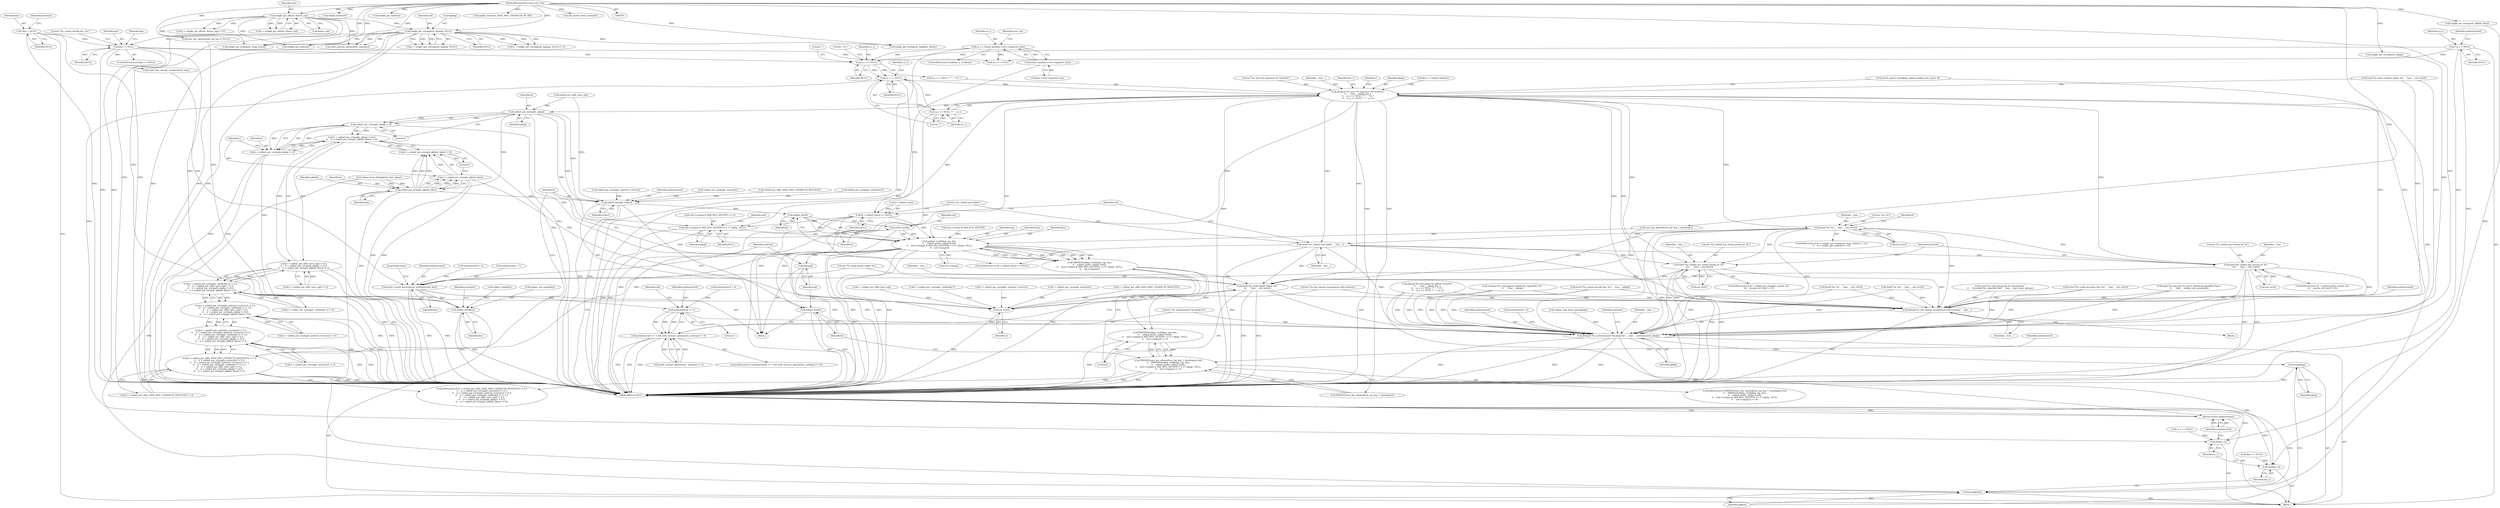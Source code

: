 digraph "1_src_779974d35b4859c07bc3cb8a12c74b43b0a7d1e0_1@pointer" {
"1000330" [label="(Call,ca_s == NULL)"];
"1000324" [label="(Call,ca_s == NULL)"];
"1000135" [label="(Call,*ca_s = NULL)"];
"1000307" [label="(Call,ca_s = format_key(key->cert->signature_key))"];
"1000309" [label="(Call,format_key(key->cert->signature_key))"];
"1000231" [label="(Call,key == NULL)"];
"1000122" [label="(Call,*key = NULL)"];
"1000178" [label="(Call,sshpkt_get_cstring(ssh, &pkalg, NULL))"];
"1000169" [label="(Call,sshpkt_get_u8(ssh, &have_sig))"];
"1000106" [label="(MethodParameterIn,struct ssh *ssh)"];
"1000318" [label="(Call,debug3(\"%s: have %s signature for %s%s%s\",\n\t\t    __func__, pkalg, key_s,\n\t\t    ca_s == NULL ? \"\" : \" CA \",\n\t\t    ca_s == NULL ? \"\" : ca_s))"];
"1000353" [label="(Call,fatal(\"%s: %s\", __func__, ssh_err(r)))"];
"1000364" [label="(Call,fatal(\"%s: sshbuf_new failed\", __func__))"];
"1000383" [label="(Call,fatal(\"%s: sshbuf_put session id: %s\",\n\t\t\t\t    __func__, ssh_err(r)))"];
"1000484" [label="(Call,fatal(\"%s: build packet failed: %s\",\n\t\t\t    __func__, ssh_err(r)))"];
"1000642" [label="(Call,debug(\"%s: key options inconsistent with existing\", __func__))"];
"1000648" [label="(Call,debug2(\"%s: authenticated %d pkalg %s\", __func__, authenticated, pkalg))"];
"1000659" [label="(Call,free(pkalg))"];
"1000667" [label="(Return,return authenticated;)"];
"1000399" [label="(Call,fatal(\"%s: sshbuf_put_string session id: %s\",\n \t\t\t\t    __func__, ssh_err(r)))"];
"1000472" [label="(Call,sshbuf_put_cstring(b, pkalg))"];
"1000471" [label="(Call,sshbuf_put_cstring(b, pkalg) != 0)"];
"1000468" [label="(Call,(r = sshbuf_put_cstring(b, pkalg) != 0) ||\n\t\t    (r = sshbuf_put_string(b, pkblob, blen)) != 0)"];
"1000460" [label="(Call,(r = sshbuf_put_u8(b, have_sig)) != 0 ||\n\t\t    (r = sshbuf_put_cstring(b, pkalg) != 0) ||\n\t\t    (r = sshbuf_put_string(b, pkblob, blen)) != 0)"];
"1000452" [label="(Call,(r = sshbuf_put_cstring(b, \"publickey\")) != 0 ||\n\t\t    (r = sshbuf_put_u8(b, have_sig)) != 0 ||\n\t\t    (r = sshbuf_put_cstring(b, pkalg) != 0) ||\n\t\t    (r = sshbuf_put_string(b, pkblob, blen)) != 0)"];
"1000442" [label="(Call,(r = sshbuf_put_cstring(b, authctxt->service)) != 0 ||\n\t\t    (r = sshbuf_put_cstring(b, \"publickey\")) != 0 ||\n\t\t    (r = sshbuf_put_u8(b, have_sig)) != 0 ||\n\t\t    (r = sshbuf_put_cstring(b, pkalg) != 0) ||\n\t\t    (r = sshbuf_put_string(b, pkblob, blen)) != 0)"];
"1000434" [label="(Call,(r = sshbuf_put_cstring(b, userstyle)) != 0 ||\n\t\t    (r = sshbuf_put_cstring(b, authctxt->service)) != 0 ||\n\t\t    (r = sshbuf_put_cstring(b, \"publickey\")) != 0 ||\n\t\t    (r = sshbuf_put_u8(b, have_sig)) != 0 ||\n\t\t    (r = sshbuf_put_cstring(b, pkalg) != 0) ||\n\t\t    (r = sshbuf_put_string(b, pkblob, blen)) != 0)"];
"1000426" [label="(Call,(r = sshbuf_put_u8(b, SSH2_MSG_USERAUTH_REQUEST)) != 0 ||\n\t\t    (r = sshbuf_put_cstring(b, userstyle)) != 0 ||\n\t\t    (r = sshbuf_put_cstring(b, authctxt->service)) != 0 ||\n\t\t    (r = sshbuf_put_cstring(b, \"publickey\")) != 0 ||\n\t\t    (r = sshbuf_put_u8(b, have_sig)) != 0 ||\n\t\t    (r = sshbuf_put_cstring(b, pkalg) != 0) ||\n\t\t    (r = sshbuf_put_string(b, pkblob, blen)) != 0)"];
"1000469" [label="(Call,r = sshbuf_put_cstring(b, pkalg) != 0)"];
"1000487" [label="(Call,ssh_err(r))"];
"1000479" [label="(Call,sshbuf_put_string(b, pkblob, blen))"];
"1000476" [label="(Call,(r = sshbuf_put_string(b, pkblob, blen)) != 0)"];
"1000477" [label="(Call,r = sshbuf_put_string(b, pkblob, blen))"];
"1000489" [label="(Call,sshbuf_dump(b, stderr))"];
"1000511" [label="(Call,sshbuf_ptr(b))"];
"1000507" [label="(Call,sshkey_verify(key, sig, slen,\n\t\t    sshbuf_ptr(b), sshbuf_len(b),\n\t\t    (ssh->compat & SSH_BUG_SIGTYPE) == 0 ? pkalg : NULL,\n\t\t    ssh->compat))"];
"1000506" [label="(Call,PRIVSEP(sshkey_verify(key, sig, slen,\n\t\t    sshbuf_ptr(b), sshbuf_len(b),\n\t\t    (ssh->compat & SSH_BUG_SIGTYPE) == 0 ? pkalg : NULL,\n\t\t    ssh->compat)))"];
"1000505" [label="(Call,PRIVSEP(sshkey_verify(key, sig, slen,\n\t\t    sshbuf_ptr(b), sshbuf_len(b),\n\t\t    (ssh->compat & SSH_BUG_SIGTYPE) == 0 ? pkalg : NULL,\n\t\t    ssh->compat)) == 0)"];
"1000496" [label="(Call,PRIVSEP(user_key_allowed(ssh, pw, key, 1, &authopts)) &&\n\t\t    PRIVSEP(sshkey_verify(key, sig, slen,\n\t\t    sshbuf_ptr(b), sshbuf_len(b),\n\t\t    (ssh->compat & SSH_BUG_SIGTYPE) == 0 ? pkalg : NULL,\n\t\t    ssh->compat)) == 0)"];
"1000535" [label="(Call,free(sig))"];
"1000537" [label="(Call,auth2_record_key(authctxt, authenticated, key))"];
"1000633" [label="(Call,authenticated == 1)"];
"1000632" [label="(Call,authenticated == 1 && auth_activate_options(ssh, authopts) != 0)"];
"1000655" [label="(Call,sshkey_free(key))"];
"1000513" [label="(Call,sshbuf_len(b))"];
"1000533" [label="(Call,sshbuf_free(b))"];
"1000661" [label="(Call,free(pkblob))"];
"1000515" [label="(Call,(ssh->compat & SSH_BUG_SIGTYPE) == 0 ? pkalg : NULL)"];
"1000663" [label="(Call,free(key_s))"];
"1000329" [label="(Call,ca_s == NULL ? \"\" : ca_s)"];
"1000359" [label="(Call,(b = sshbuf_new()) == NULL)"];
"1000665" [label="(Call,free(ca_s))"];
"1000123" [label="(Identifier,key)"];
"1000167" [label="(Call,r = sshpkt_get_u8(ssh, &have_sig))"];
"1000574" [label="(Call,user_key_allowed(ssh, pw, key, 0, NULL))"];
"1000430" [label="(Call,sshbuf_put_u8(b, SSH2_MSG_USERAUTH_REQUEST))"];
"1000512" [label="(Identifier,b)"];
"1000656" [label="(Identifier,key)"];
"1000179" [label="(Identifier,ssh)"];
"1000169" [label="(Call,sshpkt_get_u8(ssh, &have_sig))"];
"1000137" [label="(Identifier,NULL)"];
"1000611" [label="(Call,sshpkt_send(ssh))"];
"1000307" [label="(Call,ca_s = format_key(key->cert->signature_key))"];
"1000383" [label="(Call,fatal(\"%s: sshbuf_put session id: %s\",\n\t\t\t\t    __func__, ssh_err(r)))"];
"1000505" [label="(Call,PRIVSEP(sshkey_verify(key, sig, slen,\n\t\t    sshbuf_ptr(b), sshbuf_len(b),\n\t\t    (ssh->compat & SSH_BUG_SIGTYPE) == 0 ? pkalg : NULL,\n\t\t    ssh->compat)) == 0)"];
"1000485" [label="(Literal,\"%s: build packet failed: %s\")"];
"1000669" [label="(MethodReturn,RET)"];
"1000667" [label="(Return,return authenticated;)"];
"1000496" [label="(Call,PRIVSEP(user_key_allowed(ssh, pw, key, 1, &authopts)) &&\n\t\t    PRIVSEP(sshkey_verify(key, sig, slen,\n\t\t    sshbuf_ptr(b), sshbuf_len(b),\n\t\t    (ssh->compat & SSH_BUG_SIGTYPE) == 0 ? pkalg : NULL,\n\t\t    ssh->compat)) == 0)"];
"1000340" [label="(Call,sshpkt_get_string(ssh, &sig, &slen))"];
"1000366" [label="(Identifier,__func__)"];
"1000324" [label="(Call,ca_s == NULL)"];
"1000318" [label="(Call,debug3(\"%s: have %s signature for %s%s%s\",\n\t\t    __func__, pkalg, key_s,\n\t\t    ca_s == NULL ? \"\" : \" CA \",\n\t\t    ca_s == NULL ? \"\" : ca_s))"];
"1000594" [label="(Call,sshpkt_put_cstring(ssh, pkalg))"];
"1000484" [label="(Call,fatal(\"%s: build packet failed: %s\",\n\t\t\t    __func__, ssh_err(r)))"];
"1000531" [label="(Identifier,authenticated)"];
"1000187" [label="(Call,sshpkt_get_string(ssh, &pkblob, &blen))"];
"1000399" [label="(Call,fatal(\"%s: sshbuf_put_string session id: %s\",\n \t\t\t\t    __func__, ssh_err(r)))"];
"1000487" [label="(Call,ssh_err(r))"];
"1000666" [label="(Identifier,ca_s)"];
"1000319" [label="(Literal,\"%s: have %s signature for %s%s%s\")"];
"1000230" [label="(ControlStructure,if (key == NULL))"];
"1000330" [label="(Call,ca_s == NULL)"];
"1000400" [label="(Literal,\"%s: sshbuf_put_string session id: %s\")"];
"1000537" [label="(Call,auth2_record_key(authctxt, authenticated, key))"];
"1000304" [label="(ControlStructure,if (sshkey_is_cert(key)))"];
"1000620" [label="(Call,fatal(\"%s: %s\", __func__, ssh_err(r)))"];
"1000662" [label="(Identifier,pkblob)"];
"1000668" [label="(Identifier,authenticated)"];
"1000461" [label="(Call,(r = sshbuf_put_u8(b, have_sig)) != 0)"];
"1000147" [label="(Identifier,authenticated)"];
"1000630" [label="(JumpTarget,done:)"];
"1000334" [label="(Identifier,ca_s)"];
"1000406" [label="(Identifier,userstyle)"];
"1000460" [label="(Call,(r = sshbuf_put_u8(b, have_sig)) != 0 ||\n\t\t    (r = sshbuf_put_cstring(b, pkalg) != 0) ||\n\t\t    (r = sshbuf_put_string(b, pkblob, blen)) != 0)"];
"1000491" [label="(Identifier,stderr)"];
"1000317" [label="(Block,)"];
"1000178" [label="(Call,sshpkt_get_cstring(ssh, &pkalg, NULL))"];
"1000555" [label="(Call,ca_s == NULL)"];
"1000335" [label="(ControlStructure,if ((r = sshpkt_get_string(ssh, &sig, &slen)) != 0 ||\n\t\t    (r = sshpkt_get_end(ssh)) != 0))"];
"1000523" [label="(Identifier,pkalg)"];
"1000281" [label="(Call,sshkey_type(key))"];
"1000323" [label="(Call,ca_s == NULL ? \"\" : \" CA \")"];
"1000661" [label="(Call,free(pkblob))"];
"1000275" [label="(Call,auth2_key_already_used(authctxt, key))"];
"1000517" [label="(Call,ssh->compat & SSH_BUG_SIGTYPE)"];
"1000131" [label="(Call,*key_s = NULL)"];
"1000506" [label="(Call,PRIVSEP(sshkey_verify(key, sig, slen,\n\t\t    sshbuf_ptr(b), sshbuf_len(b),\n\t\t    (ssh->compat & SSH_BUG_SIGTYPE) == 0 ? pkalg : NULL,\n\t\t    ssh->compat)))"];
"1000651" [label="(Identifier,authenticated)"];
"1000564" [label="(Call,sshpkt_get_end(ssh))"];
"1000649" [label="(Literal,\"%s: authenticated %d pkalg %s\")"];
"1000456" [label="(Call,sshbuf_put_cstring(b, \"publickey\"))"];
"1000427" [label="(Call,(r = sshbuf_put_u8(b, SSH2_MSG_USERAUTH_REQUEST)) != 0)"];
"1000648" [label="(Call,debug2(\"%s: authenticated %d pkalg %s\", __func__, authenticated, pkalg))"];
"1000175" [label="(Call,(r = sshpkt_get_cstring(ssh, &pkalg, NULL)) != 0)"];
"1000534" [label="(Identifier,b)"];
"1000497" [label="(Call,PRIVSEP(user_key_allowed(ssh, pw, key, 1, &authopts)))"];
"1000509" [label="(Identifier,sig)"];
"1000106" [label="(MethodParameterIn,struct ssh *ssh)"];
"1000194" [label="(Call,fatal(\"%s: parse request failed: %s\", __func__, ssh_err(r)))"];
"1000325" [label="(Identifier,ca_s)"];
"1000171" [label="(Call,&have_sig)"];
"1000320" [label="(Identifier,__func__)"];
"1000632" [label="(Call,authenticated == 1 && auth_activate_options(ssh, authopts) != 0)"];
"1000231" [label="(Call,key == NULL)"];
"1000524" [label="(Identifier,NULL)"];
"1000462" [label="(Call,r = sshbuf_put_u8(b, have_sig))"];
"1000474" [label="(Identifier,pkalg)"];
"1000322" [label="(Identifier,key_s)"];
"1000425" [label="(ControlStructure,if ((r = sshbuf_put_u8(b, SSH2_MSG_USERAUTH_REQUEST)) != 0 ||\n\t\t    (r = sshbuf_put_cstring(b, userstyle)) != 0 ||\n\t\t    (r = sshbuf_put_cstring(b, authctxt->service)) != 0 ||\n\t\t    (r = sshbuf_put_cstring(b, \"publickey\")) != 0 ||\n\t\t    (r = sshbuf_put_u8(b, have_sig)) != 0 ||\n\t\t    (r = sshbuf_put_cstring(b, pkalg) != 0) ||\n\t\t    (r = sshbuf_put_string(b, pkblob, blen)) != 0))"];
"1000247" [label="(Call,error(\"%s: type mismatch for decoded key \"\n\t\t    \"(received %d, expected %d)\", __func__, key->type, pktype))"];
"1000128" [label="(Identifier,userstyle)"];
"1000468" [label="(Call,(r = sshbuf_put_cstring(b, pkalg) != 0) ||\n\t\t    (r = sshbuf_put_string(b, pkblob, blen)) != 0)"];
"1000426" [label="(Call,(r = sshbuf_put_u8(b, SSH2_MSG_USERAUTH_REQUEST)) != 0 ||\n\t\t    (r = sshbuf_put_cstring(b, userstyle)) != 0 ||\n\t\t    (r = sshbuf_put_cstring(b, authctxt->service)) != 0 ||\n\t\t    (r = sshbuf_put_cstring(b, \"publickey\")) != 0 ||\n\t\t    (r = sshbuf_put_u8(b, have_sig)) != 0 ||\n\t\t    (r = sshbuf_put_cstring(b, pkalg) != 0) ||\n\t\t    (r = sshbuf_put_string(b, pkblob, blen)) != 0)"];
"1000217" [label="(Call,sshkey_from_blob(pkblob, blen, &key))"];
"1000339" [label="(Identifier,r)"];
"1000402" [label="(Call,ssh_err(r))"];
"1000645" [label="(Call,authenticated = 0)"];
"1000354" [label="(Literal,\"%s: %s\")"];
"1000525" [label="(Call,ssh->compat)"];
"1000316" [label="(Identifier,have_sig)"];
"1000495" [label="(ControlStructure,if (PRIVSEP(user_key_allowed(ssh, pw, key, 1, &authopts)) &&\n\t\t    PRIVSEP(sshkey_verify(key, sig, slen,\n\t\t    sshbuf_ptr(b), sshbuf_len(b),\n\t\t    (ssh->compat & SSH_BUG_SIGTYPE) == 0 ? pkalg : NULL,\n\t\t    ssh->compat)) == 0))"];
"1000350" [label="(Call,sshpkt_get_end(ssh))"];
"1000510" [label="(Identifier,slen)"];
"1000236" [label="(Literal,\"%s: cannot decode key: %s\")"];
"1000107" [label="(Block,)"];
"1000472" [label="(Call,sshbuf_put_cstring(b, pkalg))"];
"1000452" [label="(Call,(r = sshbuf_put_cstring(b, \"publickey\")) != 0 ||\n\t\t    (r = sshbuf_put_u8(b, have_sig)) != 0 ||\n\t\t    (r = sshbuf_put_cstring(b, pkalg) != 0) ||\n\t\t    (r = sshbuf_put_string(b, pkblob, blen)) != 0)"];
"1000538" [label="(Identifier,authctxt)"];
"1000208" [label="(Call,verbose(\"%s: unsupported public key algorithm: %s\",\n\t\t    __func__, pkalg))"];
"1000232" [label="(Identifier,key)"];
"1000644" [label="(Identifier,__func__)"];
"1000370" [label="(Identifier,ssh)"];
"1000353" [label="(Call,fatal(\"%s: %s\", __func__, ssh_err(r)))"];
"1000356" [label="(Call,ssh_err(r))"];
"1000664" [label="(Identifier,key_s)"];
"1000635" [label="(Literal,1)"];
"1000488" [label="(Identifier,r)"];
"1000243" [label="(Identifier,key)"];
"1000233" [label="(Identifier,NULL)"];
"1000309" [label="(Call,format_key(key->cert->signature_key))"];
"1000475" [label="(Literal,0)"];
"1000478" [label="(Identifier,r)"];
"1000652" [label="(Identifier,pkalg)"];
"1000308" [label="(Identifier,ca_s)"];
"1000374" [label="(ControlStructure,if ((r = sshbuf_put(b, session_id2,\n\t\t\t    session_id2_len)) != 0))"];
"1000201" [label="(Call,sshkey_type_from_name(pkalg))"];
"1000453" [label="(Call,(r = sshbuf_put_cstring(b, \"publickey\")) != 0)"];
"1000514" [label="(Identifier,b)"];
"1000476" [label="(Call,(r = sshbuf_put_string(b, pkblob, blen)) != 0)"];
"1000631" [label="(ControlStructure,if (authenticated == 1 && auth_activate_options(ssh, authopts) != 0))"];
"1000136" [label="(Identifier,ca_s)"];
"1000454" [label="(Call,r = sshbuf_put_cstring(b, \"publickey\"))"];
"1000539" [label="(Identifier,authenticated)"];
"1000333" [label="(Literal,\"\")"];
"1000434" [label="(Call,(r = sshbuf_put_cstring(b, userstyle)) != 0 ||\n\t\t    (r = sshbuf_put_cstring(b, authctxt->service)) != 0 ||\n\t\t    (r = sshbuf_put_cstring(b, \"publickey\")) != 0 ||\n\t\t    (r = sshbuf_put_u8(b, have_sig)) != 0 ||\n\t\t    (r = sshbuf_put_cstring(b, pkalg) != 0) ||\n\t\t    (r = sshbuf_put_string(b, pkblob, blen)) != 0)"];
"1000166" [label="(Call,(r = sshpkt_get_u8(ssh, &have_sig)) != 0)"];
"1000633" [label="(Call,authenticated == 1)"];
"1000637" [label="(Call,auth_activate_options(ssh, authopts))"];
"1000659" [label="(Call,free(pkalg))"];
"1000446" [label="(Call,sshbuf_put_cstring(b, authctxt->service))"];
"1000135" [label="(Call,*ca_s = NULL)"];
"1000327" [label="(Literal,\"\")"];
"1000444" [label="(Call,r = sshbuf_put_cstring(b, authctxt->service))"];
"1000481" [label="(Identifier,pkblob)"];
"1000359" [label="(Call,(b = sshbuf_new()) == NULL)"];
"1000543" [label="(Call,debug(\"%s: test pkalg %s pkblob %s%s%s\",\n\t\t    __func__, pkalg, key_s,\n\t\t    ca_s == NULL ? \"\" : \" CA \",\n\t\t    ca_s == NULL ? \"\" : ca_s))"];
"1000511" [label="(Call,sshbuf_ptr(b))"];
"1000642" [label="(Call,debug(\"%s: key options inconsistent with existing\", __func__))"];
"1000122" [label="(Call,*key = NULL)"];
"1000365" [label="(Literal,\"%s: sshbuf_new failed\")"];
"1000654" [label="(Identifier,authopts)"];
"1000390" [label="(ControlStructure,if ((r = sshbuf_put_string(b, session_id2,\n\t\t\t    session_id2_len)) != 0))"];
"1000508" [label="(Identifier,key)"];
"1000479" [label="(Call,sshbuf_put_string(b, pkblob, blen))"];
"1000483" [label="(Literal,0)"];
"1000513" [label="(Call,sshbuf_len(b))"];
"1000477" [label="(Call,r = sshbuf_put_string(b, pkblob, blen))"];
"1000636" [label="(Call,auth_activate_options(ssh, authopts) != 0)"];
"1000363" [label="(Identifier,NULL)"];
"1000170" [label="(Identifier,ssh)"];
"1000526" [label="(Identifier,ssh)"];
"1000507" [label="(Call,sshkey_verify(key, sig, slen,\n\t\t    sshbuf_ptr(b), sshbuf_len(b),\n\t\t    (ssh->compat & SSH_BUG_SIGTYPE) == 0 ? pkalg : NULL,\n\t\t    ssh->compat))"];
"1000586" [label="(Call,sshpkt_start(ssh, SSH2_MSG_USERAUTH_PK_OK))"];
"1000180" [label="(Call,&pkalg)"];
"1000650" [label="(Identifier,__func__)"];
"1000471" [label="(Call,sshbuf_put_cstring(b, pkalg) != 0)"];
"1000535" [label="(Call,free(sig))"];
"1000297" [label="(Call,sshkey_ssh_name(key))"];
"1000146" [label="(Call,authenticated = 0)"];
"1000655" [label="(Call,sshkey_free(key))"];
"1000663" [label="(Call,free(key_s))"];
"1000658" [label="(Identifier,userstyle)"];
"1000360" [label="(Call,b = sshbuf_new())"];
"1000361" [label="(Identifier,b)"];
"1000493" [label="(Identifier,authenticated)"];
"1000235" [label="(Call,error(\"%s: cannot decode key: %s\", __func__, pkalg))"];
"1000401" [label="(Identifier,__func__)"];
"1000442" [label="(Call,(r = sshbuf_put_cstring(b, authctxt->service)) != 0 ||\n\t\t    (r = sshbuf_put_cstring(b, \"publickey\")) != 0 ||\n\t\t    (r = sshbuf_put_u8(b, have_sig)) != 0 ||\n\t\t    (r = sshbuf_put_cstring(b, pkalg) != 0) ||\n\t\t    (r = sshbuf_put_string(b, pkblob, blen)) != 0)"];
"1000310" [label="(Call,key->cert->signature_key)"];
"1000602" [label="(Call,sshpkt_put_string(ssh, pkblob, blen))"];
"1000528" [label="(Literal,0)"];
"1000492" [label="(Call,authenticated = 0)"];
"1000332" [label="(Identifier,NULL)"];
"1000470" [label="(Identifier,r)"];
"1000641" [label="(Block,)"];
"1000482" [label="(Identifier,blen)"];
"1000364" [label="(Call,fatal(\"%s: sshbuf_new failed\", __func__))"];
"1000443" [label="(Call,(r = sshbuf_put_cstring(b, authctxt->service)) != 0)"];
"1000326" [label="(Identifier,NULL)"];
"1000224" [label="(Call,error(\"%s: could not parse key: %s\", __func__, ssh_err(r)))"];
"1000464" [label="(Call,sshbuf_put_u8(b, have_sig))"];
"1000321" [label="(Identifier,pkalg)"];
"1000638" [label="(Identifier,ssh)"];
"1000480" [label="(Identifier,b)"];
"1000386" [label="(Call,ssh_err(r))"];
"1000176" [label="(Call,r = sshpkt_get_cstring(ssh, &pkalg, NULL))"];
"1000540" [label="(Identifier,key)"];
"1000358" [label="(ControlStructure,if ((b = sshbuf_new()) == NULL))"];
"1000329" [label="(Call,ca_s == NULL ? \"\" : ca_s)"];
"1000384" [label="(Literal,\"%s: sshbuf_put session id: %s\")"];
"1000385" [label="(Identifier,__func__)"];
"1000436" [label="(Call,r = sshbuf_put_cstring(b, userstyle))"];
"1000549" [label="(Call,ca_s == NULL)"];
"1000665" [label="(Call,free(ca_s))"];
"1000490" [label="(Identifier,b)"];
"1000533" [label="(Call,sshbuf_free(b))"];
"1000498" [label="(Call,user_key_allowed(ssh, pw, key, 1, &authopts))"];
"1000438" [label="(Call,sshbuf_put_cstring(b, userstyle))"];
"1000530" [label="(Call,authenticated = 1)"];
"1000660" [label="(Identifier,pkalg)"];
"1000328" [label="(Literal,\" CA \")"];
"1000294" [label="(Call,logit(\"%s: key type %s not in PubkeyAcceptedKeyTypes\",\n\t\t    __func__, sshkey_ssh_name(key)))"];
"1000355" [label="(Identifier,__func__)"];
"1000435" [label="(Call,(r = sshbuf_put_cstring(b, userstyle)) != 0)"];
"1000473" [label="(Identifier,b)"];
"1000428" [label="(Call,r = sshbuf_put_u8(b, SSH2_MSG_USERAUTH_REQUEST))"];
"1000634" [label="(Identifier,authenticated)"];
"1000519" [label="(Identifier,ssh)"];
"1000643" [label="(Literal,\"%s: key options inconsistent with existing\")"];
"1000516" [label="(Call,(ssh->compat & SSH_BUG_SIGTYPE) == 0)"];
"1000646" [label="(Identifier,authenticated)"];
"1000331" [label="(Identifier,ca_s)"];
"1000286" [label="(Call,match_pattern_list(pkalg, options.pubkey_key_types, 0))"];
"1000515" [label="(Call,(ssh->compat & SSH_BUG_SIGTYPE) == 0 ? pkalg : NULL)"];
"1000486" [label="(Identifier,__func__)"];
"1000469" [label="(Call,r = sshbuf_put_cstring(b, pkalg) != 0)"];
"1000617" [label="(Call,ssh_packet_write_wait(ssh))"];
"1000300" [label="(Call,key_s = format_key(key))"];
"1000536" [label="(Identifier,sig)"];
"1000489" [label="(Call,sshbuf_dump(b, stderr))"];
"1000182" [label="(Identifier,NULL)"];
"1000124" [label="(Identifier,NULL)"];
"1000567" [label="(Call,fatal(\"%s: %s\", __func__, ssh_err(r)))"];
"1000330" -> "1000329"  [label="AST: "];
"1000330" -> "1000332"  [label="CFG: "];
"1000331" -> "1000330"  [label="AST: "];
"1000332" -> "1000330"  [label="AST: "];
"1000333" -> "1000330"  [label="CFG: "];
"1000334" -> "1000330"  [label="CFG: "];
"1000330" -> "1000318"  [label="DDG: "];
"1000324" -> "1000330"  [label="DDG: "];
"1000324" -> "1000330"  [label="DDG: "];
"1000330" -> "1000329"  [label="DDG: "];
"1000330" -> "1000359"  [label="DDG: "];
"1000330" -> "1000665"  [label="DDG: "];
"1000324" -> "1000323"  [label="AST: "];
"1000324" -> "1000326"  [label="CFG: "];
"1000325" -> "1000324"  [label="AST: "];
"1000326" -> "1000324"  [label="AST: "];
"1000327" -> "1000324"  [label="CFG: "];
"1000328" -> "1000324"  [label="CFG: "];
"1000135" -> "1000324"  [label="DDG: "];
"1000307" -> "1000324"  [label="DDG: "];
"1000231" -> "1000324"  [label="DDG: "];
"1000135" -> "1000107"  [label="AST: "];
"1000135" -> "1000137"  [label="CFG: "];
"1000136" -> "1000135"  [label="AST: "];
"1000137" -> "1000135"  [label="AST: "];
"1000147" -> "1000135"  [label="CFG: "];
"1000135" -> "1000669"  [label="DDG: "];
"1000135" -> "1000549"  [label="DDG: "];
"1000135" -> "1000665"  [label="DDG: "];
"1000307" -> "1000304"  [label="AST: "];
"1000307" -> "1000309"  [label="CFG: "];
"1000308" -> "1000307"  [label="AST: "];
"1000309" -> "1000307"  [label="AST: "];
"1000316" -> "1000307"  [label="CFG: "];
"1000307" -> "1000669"  [label="DDG: "];
"1000309" -> "1000307"  [label="DDG: "];
"1000307" -> "1000549"  [label="DDG: "];
"1000309" -> "1000310"  [label="CFG: "];
"1000310" -> "1000309"  [label="AST: "];
"1000309" -> "1000669"  [label="DDG: "];
"1000231" -> "1000230"  [label="AST: "];
"1000231" -> "1000233"  [label="CFG: "];
"1000232" -> "1000231"  [label="AST: "];
"1000233" -> "1000231"  [label="AST: "];
"1000236" -> "1000231"  [label="CFG: "];
"1000243" -> "1000231"  [label="CFG: "];
"1000231" -> "1000669"  [label="DDG: "];
"1000231" -> "1000669"  [label="DDG: "];
"1000122" -> "1000231"  [label="DDG: "];
"1000178" -> "1000231"  [label="DDG: "];
"1000231" -> "1000275"  [label="DDG: "];
"1000231" -> "1000549"  [label="DDG: "];
"1000231" -> "1000655"  [label="DDG: "];
"1000122" -> "1000107"  [label="AST: "];
"1000122" -> "1000124"  [label="CFG: "];
"1000123" -> "1000122"  [label="AST: "];
"1000124" -> "1000122"  [label="AST: "];
"1000128" -> "1000122"  [label="CFG: "];
"1000122" -> "1000669"  [label="DDG: "];
"1000122" -> "1000655"  [label="DDG: "];
"1000178" -> "1000176"  [label="AST: "];
"1000178" -> "1000182"  [label="CFG: "];
"1000179" -> "1000178"  [label="AST: "];
"1000180" -> "1000178"  [label="AST: "];
"1000182" -> "1000178"  [label="AST: "];
"1000176" -> "1000178"  [label="CFG: "];
"1000178" -> "1000669"  [label="DDG: "];
"1000178" -> "1000669"  [label="DDG: "];
"1000178" -> "1000669"  [label="DDG: "];
"1000178" -> "1000175"  [label="DDG: "];
"1000178" -> "1000175"  [label="DDG: "];
"1000178" -> "1000175"  [label="DDG: "];
"1000178" -> "1000176"  [label="DDG: "];
"1000178" -> "1000176"  [label="DDG: "];
"1000178" -> "1000176"  [label="DDG: "];
"1000169" -> "1000178"  [label="DDG: "];
"1000106" -> "1000178"  [label="DDG: "];
"1000178" -> "1000187"  [label="DDG: "];
"1000178" -> "1000340"  [label="DDG: "];
"1000178" -> "1000564"  [label="DDG: "];
"1000178" -> "1000637"  [label="DDG: "];
"1000169" -> "1000167"  [label="AST: "];
"1000169" -> "1000171"  [label="CFG: "];
"1000170" -> "1000169"  [label="AST: "];
"1000171" -> "1000169"  [label="AST: "];
"1000167" -> "1000169"  [label="CFG: "];
"1000169" -> "1000669"  [label="DDG: "];
"1000169" -> "1000669"  [label="DDG: "];
"1000169" -> "1000166"  [label="DDG: "];
"1000169" -> "1000166"  [label="DDG: "];
"1000169" -> "1000167"  [label="DDG: "];
"1000169" -> "1000167"  [label="DDG: "];
"1000106" -> "1000169"  [label="DDG: "];
"1000169" -> "1000340"  [label="DDG: "];
"1000169" -> "1000564"  [label="DDG: "];
"1000169" -> "1000637"  [label="DDG: "];
"1000106" -> "1000105"  [label="AST: "];
"1000106" -> "1000669"  [label="DDG: "];
"1000106" -> "1000187"  [label="DDG: "];
"1000106" -> "1000340"  [label="DDG: "];
"1000106" -> "1000350"  [label="DDG: "];
"1000106" -> "1000498"  [label="DDG: "];
"1000106" -> "1000564"  [label="DDG: "];
"1000106" -> "1000574"  [label="DDG: "];
"1000106" -> "1000586"  [label="DDG: "];
"1000106" -> "1000594"  [label="DDG: "];
"1000106" -> "1000602"  [label="DDG: "];
"1000106" -> "1000611"  [label="DDG: "];
"1000106" -> "1000617"  [label="DDG: "];
"1000106" -> "1000637"  [label="DDG: "];
"1000318" -> "1000317"  [label="AST: "];
"1000318" -> "1000329"  [label="CFG: "];
"1000319" -> "1000318"  [label="AST: "];
"1000320" -> "1000318"  [label="AST: "];
"1000321" -> "1000318"  [label="AST: "];
"1000322" -> "1000318"  [label="AST: "];
"1000323" -> "1000318"  [label="AST: "];
"1000329" -> "1000318"  [label="AST: "];
"1000339" -> "1000318"  [label="CFG: "];
"1000318" -> "1000669"  [label="DDG: "];
"1000318" -> "1000669"  [label="DDG: "];
"1000318" -> "1000669"  [label="DDG: "];
"1000194" -> "1000318"  [label="DDG: "];
"1000286" -> "1000318"  [label="DDG: "];
"1000300" -> "1000318"  [label="DDG: "];
"1000318" -> "1000353"  [label="DDG: "];
"1000318" -> "1000364"  [label="DDG: "];
"1000318" -> "1000383"  [label="DDG: "];
"1000318" -> "1000399"  [label="DDG: "];
"1000318" -> "1000472"  [label="DDG: "];
"1000318" -> "1000484"  [label="DDG: "];
"1000318" -> "1000507"  [label="DDG: "];
"1000318" -> "1000515"  [label="DDG: "];
"1000318" -> "1000642"  [label="DDG: "];
"1000318" -> "1000648"  [label="DDG: "];
"1000318" -> "1000648"  [label="DDG: "];
"1000318" -> "1000663"  [label="DDG: "];
"1000353" -> "1000335"  [label="AST: "];
"1000353" -> "1000356"  [label="CFG: "];
"1000354" -> "1000353"  [label="AST: "];
"1000355" -> "1000353"  [label="AST: "];
"1000356" -> "1000353"  [label="AST: "];
"1000361" -> "1000353"  [label="CFG: "];
"1000353" -> "1000669"  [label="DDG: "];
"1000353" -> "1000669"  [label="DDG: "];
"1000356" -> "1000353"  [label="DDG: "];
"1000353" -> "1000364"  [label="DDG: "];
"1000353" -> "1000383"  [label="DDG: "];
"1000353" -> "1000399"  [label="DDG: "];
"1000353" -> "1000484"  [label="DDG: "];
"1000353" -> "1000642"  [label="DDG: "];
"1000353" -> "1000648"  [label="DDG: "];
"1000364" -> "1000358"  [label="AST: "];
"1000364" -> "1000366"  [label="CFG: "];
"1000365" -> "1000364"  [label="AST: "];
"1000366" -> "1000364"  [label="AST: "];
"1000370" -> "1000364"  [label="CFG: "];
"1000364" -> "1000669"  [label="DDG: "];
"1000364" -> "1000383"  [label="DDG: "];
"1000364" -> "1000399"  [label="DDG: "];
"1000364" -> "1000484"  [label="DDG: "];
"1000364" -> "1000642"  [label="DDG: "];
"1000364" -> "1000648"  [label="DDG: "];
"1000383" -> "1000374"  [label="AST: "];
"1000383" -> "1000386"  [label="CFG: "];
"1000384" -> "1000383"  [label="AST: "];
"1000385" -> "1000383"  [label="AST: "];
"1000386" -> "1000383"  [label="AST: "];
"1000406" -> "1000383"  [label="CFG: "];
"1000383" -> "1000669"  [label="DDG: "];
"1000383" -> "1000669"  [label="DDG: "];
"1000386" -> "1000383"  [label="DDG: "];
"1000383" -> "1000484"  [label="DDG: "];
"1000383" -> "1000642"  [label="DDG: "];
"1000383" -> "1000648"  [label="DDG: "];
"1000484" -> "1000425"  [label="AST: "];
"1000484" -> "1000487"  [label="CFG: "];
"1000485" -> "1000484"  [label="AST: "];
"1000486" -> "1000484"  [label="AST: "];
"1000487" -> "1000484"  [label="AST: "];
"1000490" -> "1000484"  [label="CFG: "];
"1000484" -> "1000669"  [label="DDG: "];
"1000484" -> "1000669"  [label="DDG: "];
"1000399" -> "1000484"  [label="DDG: "];
"1000487" -> "1000484"  [label="DDG: "];
"1000484" -> "1000642"  [label="DDG: "];
"1000484" -> "1000648"  [label="DDG: "];
"1000642" -> "1000641"  [label="AST: "];
"1000642" -> "1000644"  [label="CFG: "];
"1000643" -> "1000642"  [label="AST: "];
"1000644" -> "1000642"  [label="AST: "];
"1000646" -> "1000642"  [label="CFG: "];
"1000642" -> "1000669"  [label="DDG: "];
"1000620" -> "1000642"  [label="DDG: "];
"1000235" -> "1000642"  [label="DDG: "];
"1000294" -> "1000642"  [label="DDG: "];
"1000543" -> "1000642"  [label="DDG: "];
"1000194" -> "1000642"  [label="DDG: "];
"1000567" -> "1000642"  [label="DDG: "];
"1000208" -> "1000642"  [label="DDG: "];
"1000224" -> "1000642"  [label="DDG: "];
"1000399" -> "1000642"  [label="DDG: "];
"1000247" -> "1000642"  [label="DDG: "];
"1000642" -> "1000648"  [label="DDG: "];
"1000648" -> "1000107"  [label="AST: "];
"1000648" -> "1000652"  [label="CFG: "];
"1000649" -> "1000648"  [label="AST: "];
"1000650" -> "1000648"  [label="AST: "];
"1000651" -> "1000648"  [label="AST: "];
"1000652" -> "1000648"  [label="AST: "];
"1000654" -> "1000648"  [label="CFG: "];
"1000648" -> "1000669"  [label="DDG: "];
"1000648" -> "1000669"  [label="DDG: "];
"1000648" -> "1000669"  [label="DDG: "];
"1000620" -> "1000648"  [label="DDG: "];
"1000235" -> "1000648"  [label="DDG: "];
"1000235" -> "1000648"  [label="DDG: "];
"1000543" -> "1000648"  [label="DDG: "];
"1000543" -> "1000648"  [label="DDG: "];
"1000194" -> "1000648"  [label="DDG: "];
"1000567" -> "1000648"  [label="DDG: "];
"1000208" -> "1000648"  [label="DDG: "];
"1000208" -> "1000648"  [label="DDG: "];
"1000294" -> "1000648"  [label="DDG: "];
"1000224" -> "1000648"  [label="DDG: "];
"1000399" -> "1000648"  [label="DDG: "];
"1000247" -> "1000648"  [label="DDG: "];
"1000645" -> "1000648"  [label="DDG: "];
"1000633" -> "1000648"  [label="DDG: "];
"1000286" -> "1000648"  [label="DDG: "];
"1000594" -> "1000648"  [label="DDG: "];
"1000472" -> "1000648"  [label="DDG: "];
"1000201" -> "1000648"  [label="DDG: "];
"1000648" -> "1000659"  [label="DDG: "];
"1000648" -> "1000667"  [label="DDG: "];
"1000659" -> "1000107"  [label="AST: "];
"1000659" -> "1000660"  [label="CFG: "];
"1000660" -> "1000659"  [label="AST: "];
"1000662" -> "1000659"  [label="CFG: "];
"1000659" -> "1000669"  [label="DDG: "];
"1000667" -> "1000107"  [label="AST: "];
"1000667" -> "1000668"  [label="CFG: "];
"1000668" -> "1000667"  [label="AST: "];
"1000669" -> "1000667"  [label="CFG: "];
"1000667" -> "1000669"  [label="DDG: "];
"1000668" -> "1000667"  [label="DDG: "];
"1000399" -> "1000390"  [label="AST: "];
"1000399" -> "1000402"  [label="CFG: "];
"1000400" -> "1000399"  [label="AST: "];
"1000401" -> "1000399"  [label="AST: "];
"1000402" -> "1000399"  [label="AST: "];
"1000406" -> "1000399"  [label="CFG: "];
"1000399" -> "1000669"  [label="DDG: "];
"1000399" -> "1000669"  [label="DDG: "];
"1000402" -> "1000399"  [label="DDG: "];
"1000472" -> "1000471"  [label="AST: "];
"1000472" -> "1000474"  [label="CFG: "];
"1000473" -> "1000472"  [label="AST: "];
"1000474" -> "1000472"  [label="AST: "];
"1000475" -> "1000472"  [label="CFG: "];
"1000472" -> "1000471"  [label="DDG: "];
"1000472" -> "1000471"  [label="DDG: "];
"1000464" -> "1000472"  [label="DDG: "];
"1000472" -> "1000479"  [label="DDG: "];
"1000472" -> "1000489"  [label="DDG: "];
"1000472" -> "1000507"  [label="DDG: "];
"1000472" -> "1000515"  [label="DDG: "];
"1000471" -> "1000469"  [label="AST: "];
"1000471" -> "1000475"  [label="CFG: "];
"1000475" -> "1000471"  [label="AST: "];
"1000469" -> "1000471"  [label="CFG: "];
"1000471" -> "1000669"  [label="DDG: "];
"1000471" -> "1000468"  [label="DDG: "];
"1000471" -> "1000468"  [label="DDG: "];
"1000471" -> "1000469"  [label="DDG: "];
"1000471" -> "1000469"  [label="DDG: "];
"1000468" -> "1000460"  [label="AST: "];
"1000468" -> "1000469"  [label="CFG: "];
"1000468" -> "1000476"  [label="CFG: "];
"1000469" -> "1000468"  [label="AST: "];
"1000476" -> "1000468"  [label="AST: "];
"1000460" -> "1000468"  [label="CFG: "];
"1000468" -> "1000669"  [label="DDG: "];
"1000468" -> "1000460"  [label="DDG: "];
"1000469" -> "1000468"  [label="DDG: "];
"1000476" -> "1000468"  [label="DDG: "];
"1000460" -> "1000452"  [label="AST: "];
"1000460" -> "1000461"  [label="CFG: "];
"1000461" -> "1000460"  [label="AST: "];
"1000452" -> "1000460"  [label="CFG: "];
"1000460" -> "1000669"  [label="DDG: "];
"1000460" -> "1000669"  [label="DDG: "];
"1000460" -> "1000452"  [label="DDG: "];
"1000460" -> "1000452"  [label="DDG: "];
"1000461" -> "1000460"  [label="DDG: "];
"1000452" -> "1000442"  [label="AST: "];
"1000452" -> "1000453"  [label="CFG: "];
"1000453" -> "1000452"  [label="AST: "];
"1000442" -> "1000452"  [label="CFG: "];
"1000452" -> "1000669"  [label="DDG: "];
"1000452" -> "1000669"  [label="DDG: "];
"1000452" -> "1000442"  [label="DDG: "];
"1000452" -> "1000442"  [label="DDG: "];
"1000453" -> "1000452"  [label="DDG: "];
"1000442" -> "1000434"  [label="AST: "];
"1000442" -> "1000443"  [label="CFG: "];
"1000443" -> "1000442"  [label="AST: "];
"1000434" -> "1000442"  [label="CFG: "];
"1000442" -> "1000669"  [label="DDG: "];
"1000442" -> "1000669"  [label="DDG: "];
"1000442" -> "1000434"  [label="DDG: "];
"1000442" -> "1000434"  [label="DDG: "];
"1000443" -> "1000442"  [label="DDG: "];
"1000434" -> "1000426"  [label="AST: "];
"1000434" -> "1000435"  [label="CFG: "];
"1000435" -> "1000434"  [label="AST: "];
"1000426" -> "1000434"  [label="CFG: "];
"1000434" -> "1000669"  [label="DDG: "];
"1000434" -> "1000669"  [label="DDG: "];
"1000434" -> "1000426"  [label="DDG: "];
"1000434" -> "1000426"  [label="DDG: "];
"1000435" -> "1000434"  [label="DDG: "];
"1000426" -> "1000425"  [label="AST: "];
"1000426" -> "1000427"  [label="CFG: "];
"1000427" -> "1000426"  [label="AST: "];
"1000485" -> "1000426"  [label="CFG: "];
"1000490" -> "1000426"  [label="CFG: "];
"1000426" -> "1000669"  [label="DDG: "];
"1000426" -> "1000669"  [label="DDG: "];
"1000426" -> "1000669"  [label="DDG: "];
"1000427" -> "1000426"  [label="DDG: "];
"1000470" -> "1000469"  [label="AST: "];
"1000478" -> "1000469"  [label="CFG: "];
"1000469" -> "1000669"  [label="DDG: "];
"1000469" -> "1000669"  [label="DDG: "];
"1000469" -> "1000487"  [label="DDG: "];
"1000487" -> "1000488"  [label="CFG: "];
"1000488" -> "1000487"  [label="AST: "];
"1000487" -> "1000669"  [label="DDG: "];
"1000454" -> "1000487"  [label="DDG: "];
"1000436" -> "1000487"  [label="DDG: "];
"1000462" -> "1000487"  [label="DDG: "];
"1000444" -> "1000487"  [label="DDG: "];
"1000428" -> "1000487"  [label="DDG: "];
"1000477" -> "1000487"  [label="DDG: "];
"1000479" -> "1000477"  [label="AST: "];
"1000479" -> "1000482"  [label="CFG: "];
"1000480" -> "1000479"  [label="AST: "];
"1000481" -> "1000479"  [label="AST: "];
"1000482" -> "1000479"  [label="AST: "];
"1000477" -> "1000479"  [label="CFG: "];
"1000479" -> "1000669"  [label="DDG: "];
"1000479" -> "1000476"  [label="DDG: "];
"1000479" -> "1000476"  [label="DDG: "];
"1000479" -> "1000476"  [label="DDG: "];
"1000479" -> "1000477"  [label="DDG: "];
"1000479" -> "1000477"  [label="DDG: "];
"1000479" -> "1000477"  [label="DDG: "];
"1000217" -> "1000479"  [label="DDG: "];
"1000217" -> "1000479"  [label="DDG: "];
"1000479" -> "1000489"  [label="DDG: "];
"1000479" -> "1000661"  [label="DDG: "];
"1000476" -> "1000483"  [label="CFG: "];
"1000477" -> "1000476"  [label="AST: "];
"1000483" -> "1000476"  [label="AST: "];
"1000477" -> "1000476"  [label="DDG: "];
"1000478" -> "1000477"  [label="AST: "];
"1000483" -> "1000477"  [label="CFG: "];
"1000477" -> "1000669"  [label="DDG: "];
"1000477" -> "1000669"  [label="DDG: "];
"1000489" -> "1000317"  [label="AST: "];
"1000489" -> "1000491"  [label="CFG: "];
"1000490" -> "1000489"  [label="AST: "];
"1000491" -> "1000489"  [label="AST: "];
"1000493" -> "1000489"  [label="CFG: "];
"1000489" -> "1000669"  [label="DDG: "];
"1000489" -> "1000669"  [label="DDG: "];
"1000446" -> "1000489"  [label="DDG: "];
"1000430" -> "1000489"  [label="DDG: "];
"1000438" -> "1000489"  [label="DDG: "];
"1000456" -> "1000489"  [label="DDG: "];
"1000464" -> "1000489"  [label="DDG: "];
"1000489" -> "1000511"  [label="DDG: "];
"1000489" -> "1000533"  [label="DDG: "];
"1000511" -> "1000507"  [label="AST: "];
"1000511" -> "1000512"  [label="CFG: "];
"1000512" -> "1000511"  [label="AST: "];
"1000514" -> "1000511"  [label="CFG: "];
"1000511" -> "1000507"  [label="DDG: "];
"1000511" -> "1000513"  [label="DDG: "];
"1000507" -> "1000506"  [label="AST: "];
"1000507" -> "1000525"  [label="CFG: "];
"1000508" -> "1000507"  [label="AST: "];
"1000509" -> "1000507"  [label="AST: "];
"1000510" -> "1000507"  [label="AST: "];
"1000513" -> "1000507"  [label="AST: "];
"1000515" -> "1000507"  [label="AST: "];
"1000525" -> "1000507"  [label="AST: "];
"1000506" -> "1000507"  [label="CFG: "];
"1000507" -> "1000669"  [label="DDG: "];
"1000507" -> "1000669"  [label="DDG: "];
"1000507" -> "1000669"  [label="DDG: "];
"1000507" -> "1000669"  [label="DDG: "];
"1000507" -> "1000669"  [label="DDG: "];
"1000507" -> "1000506"  [label="DDG: "];
"1000507" -> "1000506"  [label="DDG: "];
"1000507" -> "1000506"  [label="DDG: "];
"1000507" -> "1000506"  [label="DDG: "];
"1000507" -> "1000506"  [label="DDG: "];
"1000507" -> "1000506"  [label="DDG: "];
"1000507" -> "1000506"  [label="DDG: "];
"1000498" -> "1000507"  [label="DDG: "];
"1000513" -> "1000507"  [label="DDG: "];
"1000359" -> "1000507"  [label="DDG: "];
"1000517" -> "1000507"  [label="DDG: "];
"1000507" -> "1000535"  [label="DDG: "];
"1000507" -> "1000537"  [label="DDG: "];
"1000506" -> "1000505"  [label="AST: "];
"1000528" -> "1000506"  [label="CFG: "];
"1000506" -> "1000669"  [label="DDG: "];
"1000506" -> "1000505"  [label="DDG: "];
"1000505" -> "1000496"  [label="AST: "];
"1000505" -> "1000528"  [label="CFG: "];
"1000528" -> "1000505"  [label="AST: "];
"1000496" -> "1000505"  [label="CFG: "];
"1000505" -> "1000669"  [label="DDG: "];
"1000505" -> "1000496"  [label="DDG: "];
"1000505" -> "1000496"  [label="DDG: "];
"1000496" -> "1000495"  [label="AST: "];
"1000496" -> "1000497"  [label="CFG: "];
"1000497" -> "1000496"  [label="AST: "];
"1000531" -> "1000496"  [label="CFG: "];
"1000534" -> "1000496"  [label="CFG: "];
"1000496" -> "1000669"  [label="DDG: "];
"1000496" -> "1000669"  [label="DDG: "];
"1000496" -> "1000669"  [label="DDG: "];
"1000497" -> "1000496"  [label="DDG: "];
"1000535" -> "1000317"  [label="AST: "];
"1000535" -> "1000536"  [label="CFG: "];
"1000536" -> "1000535"  [label="AST: "];
"1000538" -> "1000535"  [label="CFG: "];
"1000535" -> "1000669"  [label="DDG: "];
"1000537" -> "1000317"  [label="AST: "];
"1000537" -> "1000540"  [label="CFG: "];
"1000538" -> "1000537"  [label="AST: "];
"1000539" -> "1000537"  [label="AST: "];
"1000540" -> "1000537"  [label="AST: "];
"1000630" -> "1000537"  [label="CFG: "];
"1000537" -> "1000669"  [label="DDG: "];
"1000537" -> "1000669"  [label="DDG: "];
"1000275" -> "1000537"  [label="DDG: "];
"1000530" -> "1000537"  [label="DDG: "];
"1000492" -> "1000537"  [label="DDG: "];
"1000498" -> "1000537"  [label="DDG: "];
"1000537" -> "1000633"  [label="DDG: "];
"1000537" -> "1000655"  [label="DDG: "];
"1000633" -> "1000632"  [label="AST: "];
"1000633" -> "1000635"  [label="CFG: "];
"1000634" -> "1000633"  [label="AST: "];
"1000635" -> "1000633"  [label="AST: "];
"1000638" -> "1000633"  [label="CFG: "];
"1000632" -> "1000633"  [label="CFG: "];
"1000633" -> "1000632"  [label="DDG: "];
"1000633" -> "1000632"  [label="DDG: "];
"1000146" -> "1000633"  [label="DDG: "];
"1000632" -> "1000631"  [label="AST: "];
"1000632" -> "1000636"  [label="CFG: "];
"1000636" -> "1000632"  [label="AST: "];
"1000643" -> "1000632"  [label="CFG: "];
"1000649" -> "1000632"  [label="CFG: "];
"1000632" -> "1000669"  [label="DDG: "];
"1000632" -> "1000669"  [label="DDG: "];
"1000632" -> "1000669"  [label="DDG: "];
"1000636" -> "1000632"  [label="DDG: "];
"1000636" -> "1000632"  [label="DDG: "];
"1000655" -> "1000107"  [label="AST: "];
"1000655" -> "1000656"  [label="CFG: "];
"1000656" -> "1000655"  [label="AST: "];
"1000658" -> "1000655"  [label="CFG: "];
"1000655" -> "1000669"  [label="DDG: "];
"1000655" -> "1000669"  [label="DDG: "];
"1000297" -> "1000655"  [label="DDG: "];
"1000281" -> "1000655"  [label="DDG: "];
"1000574" -> "1000655"  [label="DDG: "];
"1000513" -> "1000514"  [label="CFG: "];
"1000514" -> "1000513"  [label="AST: "];
"1000519" -> "1000513"  [label="CFG: "];
"1000513" -> "1000533"  [label="DDG: "];
"1000533" -> "1000317"  [label="AST: "];
"1000533" -> "1000534"  [label="CFG: "];
"1000534" -> "1000533"  [label="AST: "];
"1000536" -> "1000533"  [label="CFG: "];
"1000533" -> "1000669"  [label="DDG: "];
"1000533" -> "1000669"  [label="DDG: "];
"1000661" -> "1000107"  [label="AST: "];
"1000661" -> "1000662"  [label="CFG: "];
"1000662" -> "1000661"  [label="AST: "];
"1000664" -> "1000661"  [label="CFG: "];
"1000661" -> "1000669"  [label="DDG: "];
"1000217" -> "1000661"  [label="DDG: "];
"1000602" -> "1000661"  [label="DDG: "];
"1000515" -> "1000523"  [label="CFG: "];
"1000515" -> "1000524"  [label="CFG: "];
"1000516" -> "1000515"  [label="AST: "];
"1000523" -> "1000515"  [label="AST: "];
"1000524" -> "1000515"  [label="AST: "];
"1000526" -> "1000515"  [label="CFG: "];
"1000515" -> "1000669"  [label="DDG: "];
"1000515" -> "1000669"  [label="DDG: "];
"1000359" -> "1000515"  [label="DDG: "];
"1000663" -> "1000107"  [label="AST: "];
"1000663" -> "1000664"  [label="CFG: "];
"1000664" -> "1000663"  [label="AST: "];
"1000666" -> "1000663"  [label="CFG: "];
"1000663" -> "1000669"  [label="DDG: "];
"1000131" -> "1000663"  [label="DDG: "];
"1000543" -> "1000663"  [label="DDG: "];
"1000329" -> "1000333"  [label="CFG: "];
"1000329" -> "1000334"  [label="CFG: "];
"1000333" -> "1000329"  [label="AST: "];
"1000334" -> "1000329"  [label="AST: "];
"1000329" -> "1000669"  [label="DDG: "];
"1000359" -> "1000358"  [label="AST: "];
"1000359" -> "1000363"  [label="CFG: "];
"1000360" -> "1000359"  [label="AST: "];
"1000363" -> "1000359"  [label="AST: "];
"1000365" -> "1000359"  [label="CFG: "];
"1000370" -> "1000359"  [label="CFG: "];
"1000359" -> "1000669"  [label="DDG: "];
"1000359" -> "1000669"  [label="DDG: "];
"1000360" -> "1000359"  [label="DDG: "];
"1000665" -> "1000107"  [label="AST: "];
"1000665" -> "1000666"  [label="CFG: "];
"1000666" -> "1000665"  [label="AST: "];
"1000668" -> "1000665"  [label="CFG: "];
"1000665" -> "1000669"  [label="DDG: "];
"1000555" -> "1000665"  [label="DDG: "];
}
